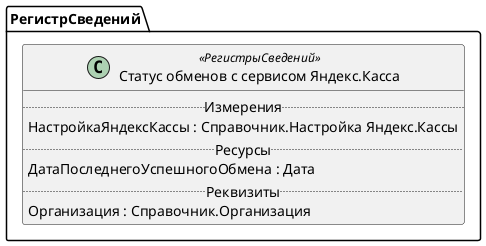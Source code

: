 ﻿@startuml СтатусОбменовСЯндексКассой
'!include templates.wsd
'..\include templates.wsd
class РегистрСведений.СтатусОбменовСЯндексКассой as "Статус обменов с сервисом Яндекс.Касса" <<РегистрыСведений>>
{
..Измерения..
НастройкаЯндексКассы : Справочник.Настройка Яндекс.Кассы
..Ресурсы..
ДатаПоследнегоУспешногоОбмена : Дата
..Реквизиты..
Организация : Справочник.Организация
}
@enduml
